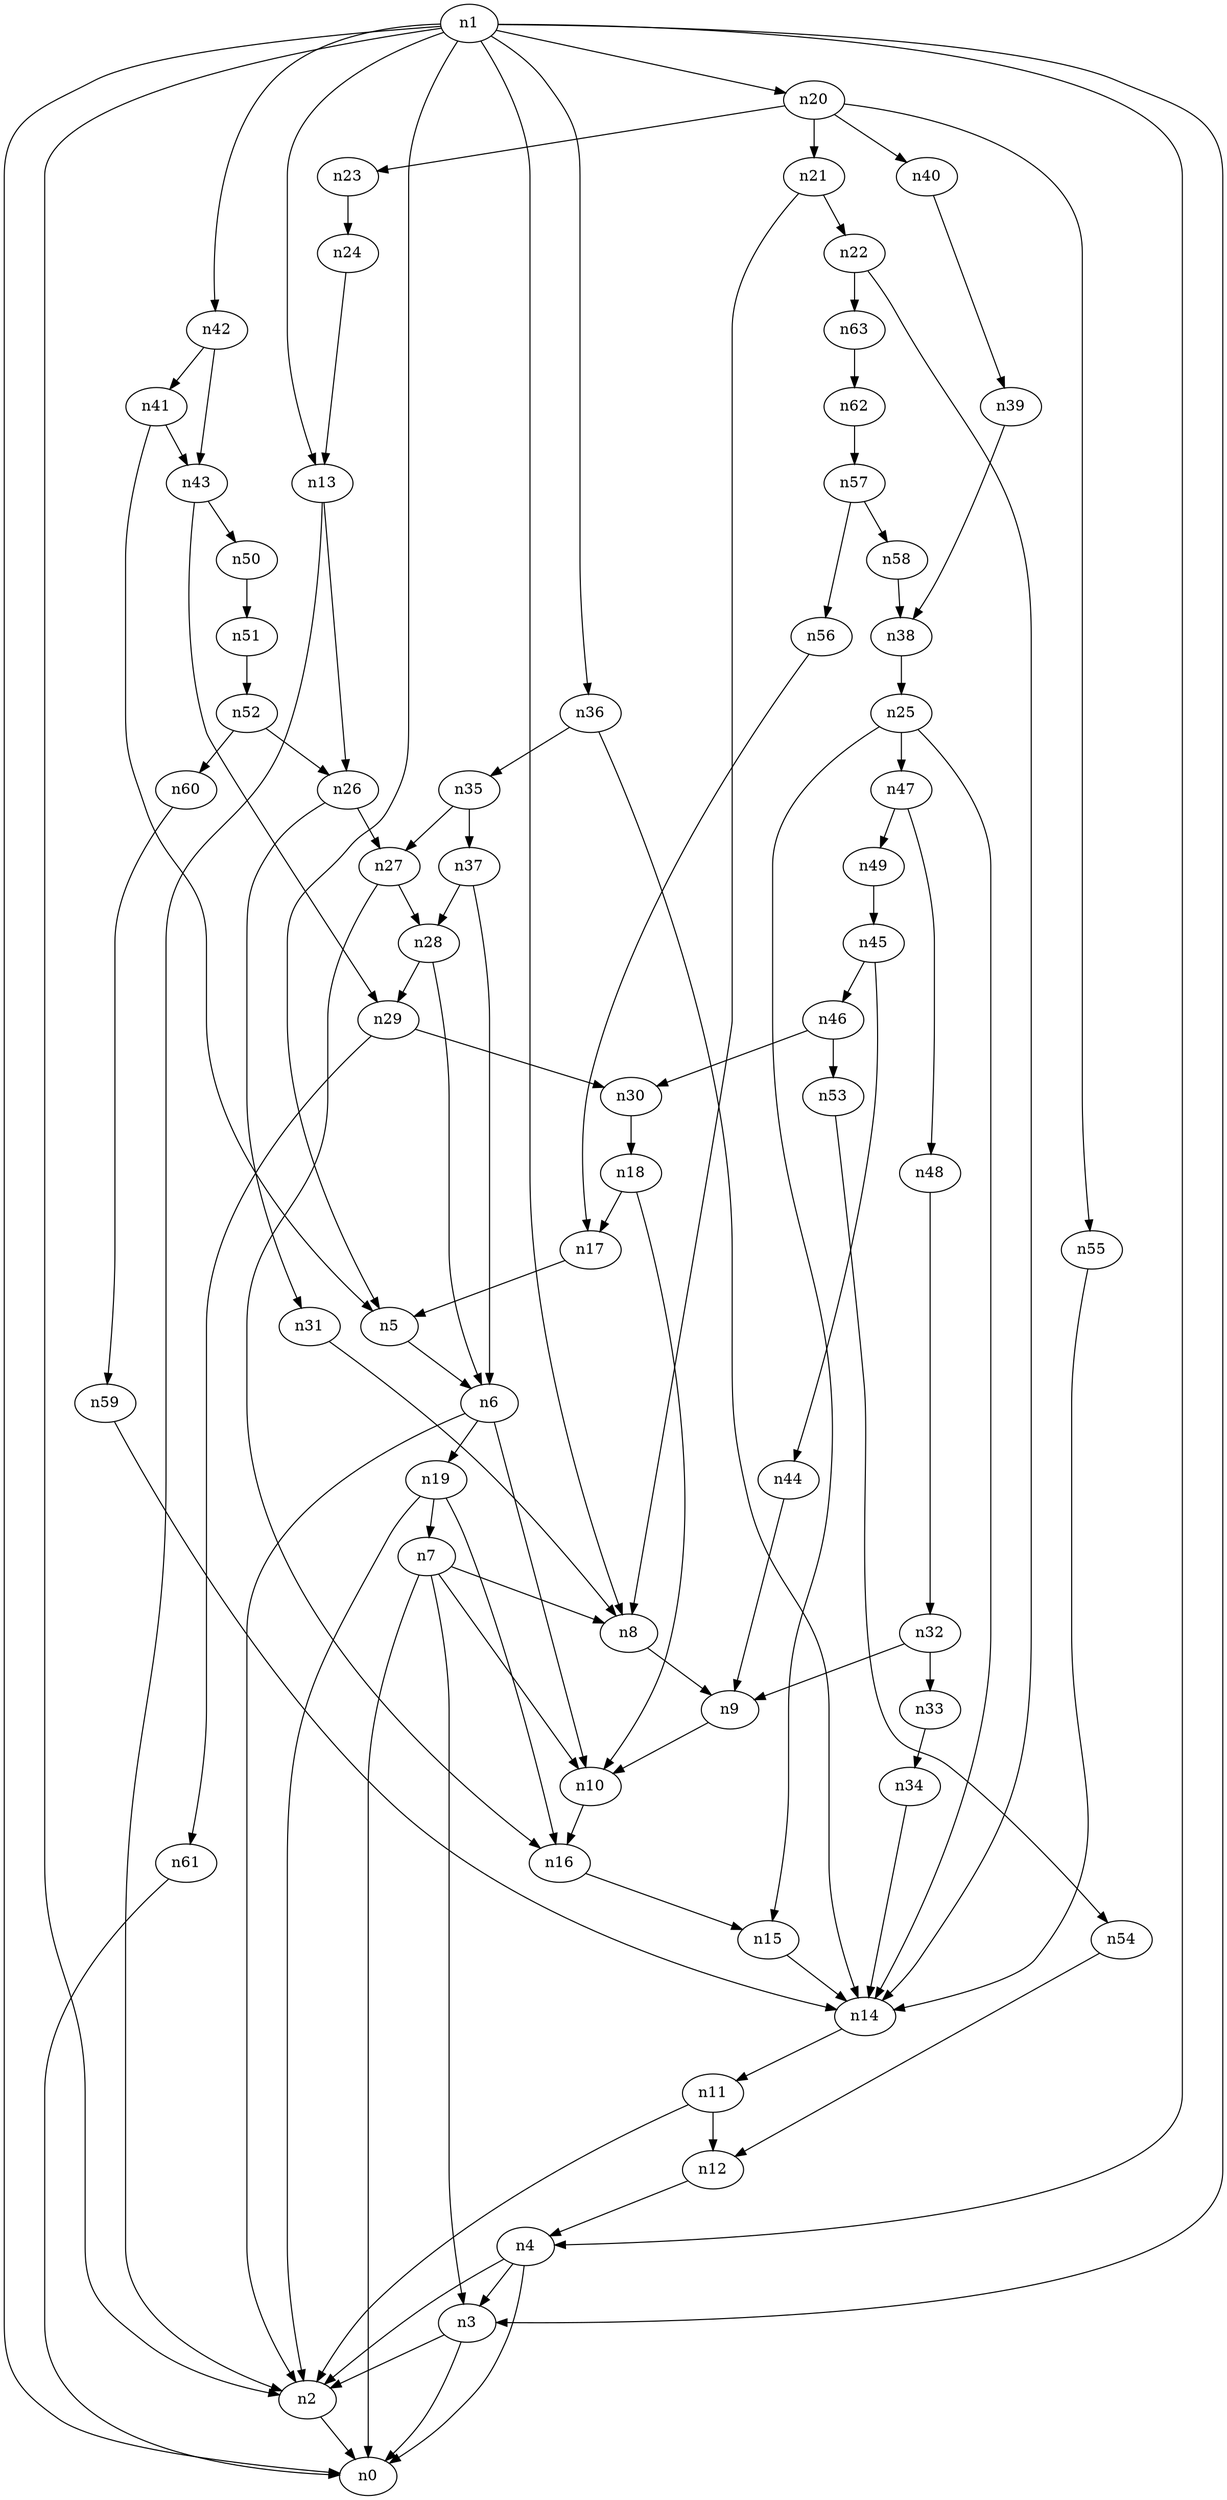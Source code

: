 digraph G {
	n1 -> n0	 [_graphml_id=e0];
	n1 -> n2	 [_graphml_id=e1];
	n1 -> n3	 [_graphml_id=e6];
	n1 -> n4	 [_graphml_id=e9];
	n1 -> n5	 [_graphml_id=e10];
	n1 -> n8	 [_graphml_id=e15];
	n1 -> n13	 [_graphml_id=e23];
	n1 -> n20	 [_graphml_id=e35];
	n1 -> n36	 [_graphml_id=e104];
	n1 -> n42	 [_graphml_id=e71];
	n2 -> n0	 [_graphml_id=e5];
	n3 -> n0	 [_graphml_id=e8];
	n3 -> n2	 [_graphml_id=e2];
	n4 -> n0	 [_graphml_id=e4];
	n4 -> n2	 [_graphml_id=e7];
	n4 -> n3	 [_graphml_id=e3];
	n5 -> n6	 [_graphml_id=e11];
	n6 -> n2	 [_graphml_id=e12];
	n6 -> n10	 [_graphml_id=e18];
	n6 -> n19	 [_graphml_id=e74];
	n7 -> n0	 [_graphml_id=e14];
	n7 -> n3	 [_graphml_id=e13];
	n7 -> n8	 [_graphml_id=e24];
	n7 -> n10	 [_graphml_id=e34];
	n8 -> n9	 [_graphml_id=e16];
	n9 -> n10	 [_graphml_id=e17];
	n10 -> n16	 [_graphml_id=e28];
	n11 -> n2	 [_graphml_id=e19];
	n11 -> n12	 [_graphml_id=e20];
	n12 -> n4	 [_graphml_id=e21];
	n13 -> n2	 [_graphml_id=e22];
	n13 -> n26	 [_graphml_id=e45];
	n14 -> n11	 [_graphml_id=e25];
	n15 -> n14	 [_graphml_id=e26];
	n16 -> n15	 [_graphml_id=e27];
	n17 -> n5	 [_graphml_id=e29];
	n18 -> n10	 [_graphml_id=e31];
	n18 -> n17	 [_graphml_id=e30];
	n19 -> n2	 [_graphml_id=e54];
	n19 -> n7	 [_graphml_id=e33];
	n19 -> n16	 [_graphml_id=e32];
	n20 -> n21	 [_graphml_id=e36];
	n20 -> n23	 [_graphml_id=e39];
	n20 -> n40	 [_graphml_id=e68];
	n20 -> n55	 [_graphml_id=e93];
	n21 -> n8	 [_graphml_id=e44];
	n21 -> n22	 [_graphml_id=e37];
	n22 -> n14	 [_graphml_id=e38];
	n22 -> n63	 [_graphml_id=e107];
	n23 -> n24	 [_graphml_id=e40];
	n24 -> n13	 [_graphml_id=e41];
	n25 -> n14	 [_graphml_id=e43];
	n25 -> n15	 [_graphml_id=e42];
	n25 -> n47	 [_graphml_id=e79];
	n26 -> n27	 [_graphml_id=e46];
	n26 -> n31	 [_graphml_id=e53];
	n27 -> n16	 [_graphml_id=e64];
	n27 -> n28	 [_graphml_id=e47];
	n28 -> n6	 [_graphml_id=e48];
	n28 -> n29	 [_graphml_id=e49];
	n29 -> n30	 [_graphml_id=e50];
	n29 -> n61	 [_graphml_id=e102];
	n30 -> n18	 [_graphml_id=e51];
	n31 -> n8	 [_graphml_id=e52];
	n32 -> n9	 [_graphml_id=e55];
	n32 -> n33	 [_graphml_id=e56];
	n33 -> n34	 [_graphml_id=e57];
	n34 -> n14	 [_graphml_id=e58];
	n35 -> n27	 [_graphml_id=e59];
	n35 -> n37	 [_graphml_id=e63];
	n36 -> n14	 [_graphml_id=e61];
	n36 -> n35	 [_graphml_id=e60];
	n37 -> n6	 [_graphml_id=e62];
	n37 -> n28	 [_graphml_id=e84];
	n38 -> n25	 [_graphml_id=e65];
	n39 -> n38	 [_graphml_id=e66];
	n40 -> n39	 [_graphml_id=e67];
	n41 -> n5	 [_graphml_id=e69];
	n41 -> n43	 [_graphml_id=e73];
	n42 -> n41	 [_graphml_id=e70];
	n42 -> n43	 [_graphml_id=e94];
	n43 -> n29	 [_graphml_id=e72];
	n43 -> n50	 [_graphml_id=e85];
	n44 -> n9	 [_graphml_id=e75];
	n45 -> n44	 [_graphml_id=e76];
	n45 -> n46	 [_graphml_id=e77];
	n46 -> n30	 [_graphml_id=e78];
	n46 -> n53	 [_graphml_id=e89];
	n47 -> n48	 [_graphml_id=e80];
	n47 -> n49	 [_graphml_id=e82];
	n48 -> n32	 [_graphml_id=e81];
	n49 -> n45	 [_graphml_id=e83];
	n50 -> n51	 [_graphml_id=e86];
	n51 -> n52	 [_graphml_id=e87];
	n52 -> n26	 [_graphml_id=e88];
	n52 -> n60	 [_graphml_id=e101];
	n53 -> n54	 [_graphml_id=e90];
	n54 -> n12	 [_graphml_id=e91];
	n55 -> n14	 [_graphml_id=e92];
	n56 -> n17	 [_graphml_id=e95];
	n57 -> n56	 [_graphml_id=e96];
	n57 -> n58	 [_graphml_id=e97];
	n58 -> n38	 [_graphml_id=e98];
	n59 -> n14	 [_graphml_id=e99];
	n60 -> n59	 [_graphml_id=e100];
	n61 -> n0	 [_graphml_id=e103];
	n62 -> n57	 [_graphml_id=e105];
	n63 -> n62	 [_graphml_id=e106];
}
